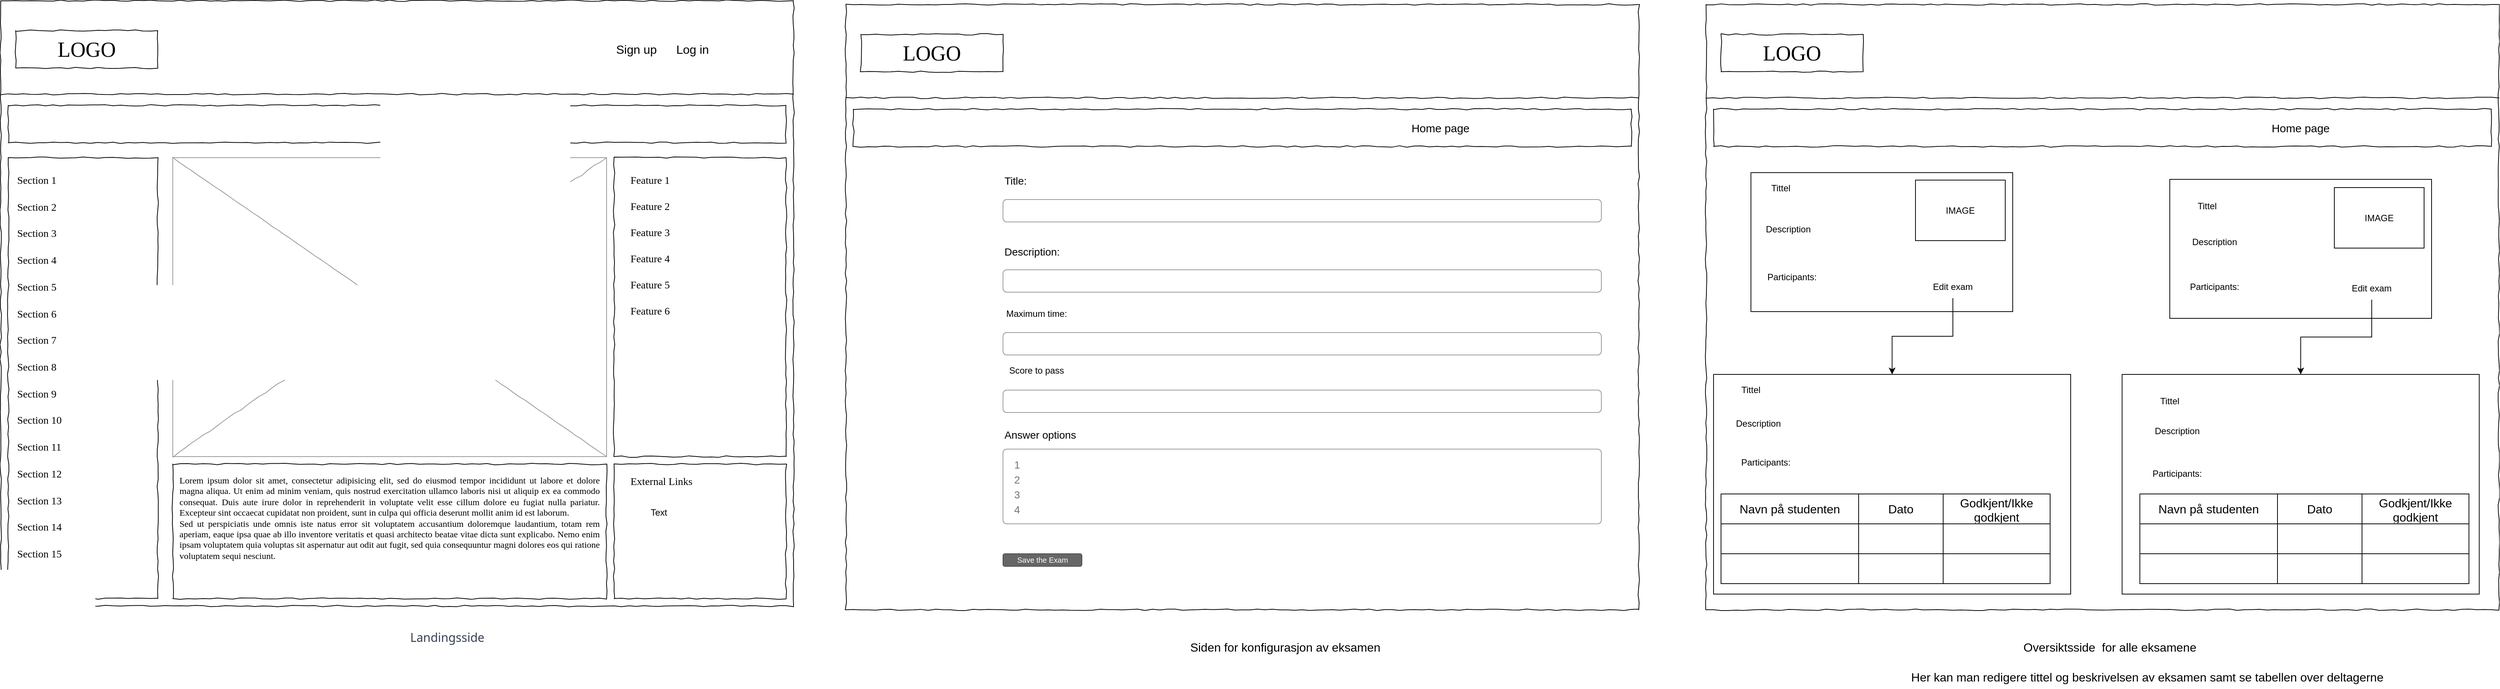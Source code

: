 <mxfile version="21.7.2" type="device">
  <diagram name="Page-1" id="03018318-947c-dd8e-b7a3-06fadd420f32">
    <mxGraphModel dx="2074" dy="1150" grid="1" gridSize="10" guides="1" tooltips="1" connect="1" arrows="1" fold="1" page="1" pageScale="1" pageWidth="1100" pageHeight="850" background="none" math="0" shadow="0">
      <root>
        <mxCell id="0" />
        <mxCell id="1" parent="0" />
        <mxCell id="677b7b8949515195-1" value="" style="whiteSpace=wrap;html=1;rounded=0;shadow=0;labelBackgroundColor=none;strokeColor=#000000;strokeWidth=1;fillColor=none;fontFamily=Verdana;fontSize=12;fontColor=#000000;align=center;comic=1;" parent="1" vertex="1">
          <mxGeometry x="20" y="20" width="1060" height="810" as="geometry" />
        </mxCell>
        <mxCell id="677b7b8949515195-2" value="LOGO" style="whiteSpace=wrap;html=1;rounded=0;shadow=0;labelBackgroundColor=none;strokeWidth=1;fontFamily=Verdana;fontSize=28;align=center;comic=1;" parent="1" vertex="1">
          <mxGeometry x="40" y="60" width="190" height="50" as="geometry" />
        </mxCell>
        <mxCell id="677b7b8949515195-8" value="" style="whiteSpace=wrap;html=1;rounded=0;shadow=0;labelBackgroundColor=none;strokeWidth=1;fillColor=none;fontFamily=Verdana;fontSize=12;align=center;comic=1;" parent="1" vertex="1">
          <mxGeometry x="30" y="230" width="200" height="590" as="geometry" />
        </mxCell>
        <mxCell id="677b7b8949515195-9" value="" style="line;strokeWidth=1;html=1;rounded=0;shadow=0;labelBackgroundColor=none;fillColor=none;fontFamily=Verdana;fontSize=14;fontColor=#000000;align=center;comic=1;" parent="1" vertex="1">
          <mxGeometry x="20" y="140" width="1060" height="10" as="geometry" />
        </mxCell>
        <mxCell id="677b7b8949515195-10" value="" style="whiteSpace=wrap;html=1;rounded=0;shadow=0;labelBackgroundColor=none;strokeWidth=1;fillColor=none;fontFamily=Verdana;fontSize=12;align=center;comic=1;" parent="1" vertex="1">
          <mxGeometry x="30" y="160" width="1040" height="50" as="geometry" />
        </mxCell>
        <mxCell id="677b7b8949515195-15" value="&lt;div style=&quot;text-align: justify&quot;&gt;&lt;span&gt;Lorem ipsum dolor sit amet, consectetur adipisicing elit, sed do eiusmod tempor incididunt ut labore et dolore magna aliqua. Ut enim ad minim veniam, quis nostrud exercitation ullamco laboris nisi ut aliquip ex ea commodo consequat. Duis aute irure dolor in reprehenderit in voluptate velit esse cillum dolore eu fugiat nulla pariatur. Excepteur sint occaecat cupidatat non proident, sunt in culpa qui officia deserunt mollit anim id est laborum.&lt;/span&gt;&lt;/div&gt;&lt;div style=&quot;text-align: justify&quot;&gt;&lt;span&gt;Sed ut perspiciatis unde omnis iste natus error sit voluptatem accusantium doloremque laudantium, totam rem aperiam, eaque ipsa quae ab illo inventore veritatis et quasi architecto beatae vitae dicta sunt explicabo. Nemo enim ipsam voluptatem quia voluptas sit aspernatur aut odit aut fugit, sed quia consequuntur magni dolores eos qui ratione voluptatem sequi nesciunt.&amp;nbsp;&lt;/span&gt;&lt;/div&gt;" style="whiteSpace=wrap;html=1;rounded=0;shadow=0;labelBackgroundColor=none;strokeWidth=1;fillColor=none;fontFamily=Verdana;fontSize=12;align=center;verticalAlign=top;spacing=10;comic=1;" parent="1" vertex="1">
          <mxGeometry x="250" y="640" width="580" height="180" as="geometry" />
        </mxCell>
        <mxCell id="677b7b8949515195-16" value="" style="verticalLabelPosition=bottom;shadow=0;dashed=0;align=center;html=1;verticalAlign=top;strokeWidth=1;shape=mxgraph.mockup.graphics.simpleIcon;strokeColor=#999999;rounded=0;labelBackgroundColor=none;fontFamily=Verdana;fontSize=14;fontColor=#000000;comic=1;" parent="1" vertex="1">
          <mxGeometry x="250" y="230" width="580" height="400" as="geometry" />
        </mxCell>
        <mxCell id="677b7b8949515195-25" value="" style="whiteSpace=wrap;html=1;rounded=0;shadow=0;labelBackgroundColor=none;strokeWidth=1;fillColor=none;fontFamily=Verdana;fontSize=12;align=center;comic=1;" parent="1" vertex="1">
          <mxGeometry x="840" y="230" width="230" height="400" as="geometry" />
        </mxCell>
        <mxCell id="677b7b8949515195-26" value="" style="whiteSpace=wrap;html=1;rounded=0;shadow=0;labelBackgroundColor=none;strokeWidth=1;fillColor=none;fontFamily=Verdana;fontSize=12;align=center;comic=1;" parent="1" vertex="1">
          <mxGeometry x="840" y="640" width="230" height="180" as="geometry" />
        </mxCell>
        <mxCell id="677b7b8949515195-27" value="Section 1" style="text;html=1;points=[];align=left;verticalAlign=top;spacingTop=-4;fontSize=14;fontFamily=Verdana" parent="1" vertex="1">
          <mxGeometry x="40" y="250" width="170" height="20" as="geometry" />
        </mxCell>
        <mxCell id="677b7b8949515195-28" value="Section 2" style="text;html=1;points=[];align=left;verticalAlign=top;spacingTop=-4;fontSize=14;fontFamily=Verdana" parent="1" vertex="1">
          <mxGeometry x="40" y="286" width="170" height="20" as="geometry" />
        </mxCell>
        <mxCell id="677b7b8949515195-29" value="Section 3" style="text;html=1;points=[];align=left;verticalAlign=top;spacingTop=-4;fontSize=14;fontFamily=Verdana" parent="1" vertex="1">
          <mxGeometry x="40" y="321" width="170" height="20" as="geometry" />
        </mxCell>
        <mxCell id="677b7b8949515195-30" value="Section 4" style="text;html=1;points=[];align=left;verticalAlign=top;spacingTop=-4;fontSize=14;fontFamily=Verdana" parent="1" vertex="1">
          <mxGeometry x="40" y="357" width="170" height="20" as="geometry" />
        </mxCell>
        <mxCell id="677b7b8949515195-31" value="Section 7" style="text;html=1;points=[];align=left;verticalAlign=top;spacingTop=-4;fontSize=14;fontFamily=Verdana" parent="1" vertex="1">
          <mxGeometry x="40" y="464" width="170" height="20" as="geometry" />
        </mxCell>
        <mxCell id="677b7b8949515195-32" value="Section 8" style="text;html=1;points=[];align=left;verticalAlign=top;spacingTop=-4;fontSize=14;fontFamily=Verdana" parent="1" vertex="1">
          <mxGeometry x="40" y="500" width="170" height="20" as="geometry" />
        </mxCell>
        <mxCell id="677b7b8949515195-33" value="Section 9" style="text;html=1;points=[];align=left;verticalAlign=top;spacingTop=-4;fontSize=14;fontFamily=Verdana" parent="1" vertex="1">
          <mxGeometry x="40" y="536" width="170" height="20" as="geometry" />
        </mxCell>
        <mxCell id="677b7b8949515195-34" value="Section 10" style="text;html=1;points=[];align=left;verticalAlign=top;spacingTop=-4;fontSize=14;fontFamily=Verdana" parent="1" vertex="1">
          <mxGeometry x="40" y="571" width="170" height="20" as="geometry" />
        </mxCell>
        <mxCell id="677b7b8949515195-35" value="Section 11" style="text;html=1;points=[];align=left;verticalAlign=top;spacingTop=-4;fontSize=14;fontFamily=Verdana" parent="1" vertex="1">
          <mxGeometry x="40" y="607" width="170" height="20" as="geometry" />
        </mxCell>
        <mxCell id="677b7b8949515195-36" value="Section 12" style="text;html=1;points=[];align=left;verticalAlign=top;spacingTop=-4;fontSize=14;fontFamily=Verdana" parent="1" vertex="1">
          <mxGeometry x="40" y="643" width="170" height="20" as="geometry" />
        </mxCell>
        <mxCell id="677b7b8949515195-37" value="Section 13" style="text;html=1;points=[];align=left;verticalAlign=top;spacingTop=-4;fontSize=14;fontFamily=Verdana" parent="1" vertex="1">
          <mxGeometry x="40" y="679" width="170" height="20" as="geometry" />
        </mxCell>
        <mxCell id="677b7b8949515195-38" value="Section 14" style="text;html=1;points=[];align=left;verticalAlign=top;spacingTop=-4;fontSize=14;fontFamily=Verdana" parent="1" vertex="1">
          <mxGeometry x="40" y="714" width="170" height="20" as="geometry" />
        </mxCell>
        <mxCell id="677b7b8949515195-39" value="Section 5" style="text;html=1;points=[];align=left;verticalAlign=top;spacingTop=-4;fontSize=14;fontFamily=Verdana" parent="1" vertex="1">
          <mxGeometry x="40" y="393" width="170" height="20" as="geometry" />
        </mxCell>
        <mxCell id="677b7b8949515195-40" value="Section 6" style="text;html=1;points=[];align=left;verticalAlign=top;spacingTop=-4;fontSize=14;fontFamily=Verdana" parent="1" vertex="1">
          <mxGeometry x="40" y="429" width="170" height="20" as="geometry" />
        </mxCell>
        <mxCell id="677b7b8949515195-41" value="Section 15" style="text;html=1;points=[];align=left;verticalAlign=top;spacingTop=-4;fontSize=14;fontFamily=Verdana" parent="1" vertex="1">
          <mxGeometry x="40" y="750" width="170" height="20" as="geometry" />
        </mxCell>
        <mxCell id="677b7b8949515195-42" value="External Links" style="text;html=1;points=[];align=left;verticalAlign=top;spacingTop=-4;fontSize=14;fontFamily=Verdana" parent="1" vertex="1">
          <mxGeometry x="860" y="653" width="170" height="20" as="geometry" />
        </mxCell>
        <mxCell id="677b7b8949515195-44" value="Feature 1" style="text;html=1;points=[];align=left;verticalAlign=top;spacingTop=-4;fontSize=14;fontFamily=Verdana" parent="1" vertex="1">
          <mxGeometry x="860" y="250" width="170" height="20" as="geometry" />
        </mxCell>
        <mxCell id="677b7b8949515195-45" value="Feature 2" style="text;html=1;points=[];align=left;verticalAlign=top;spacingTop=-4;fontSize=14;fontFamily=Verdana" parent="1" vertex="1">
          <mxGeometry x="860" y="285" width="170" height="20" as="geometry" />
        </mxCell>
        <mxCell id="677b7b8949515195-46" value="Feature 3" style="text;html=1;points=[];align=left;verticalAlign=top;spacingTop=-4;fontSize=14;fontFamily=Verdana" parent="1" vertex="1">
          <mxGeometry x="860" y="320" width="170" height="20" as="geometry" />
        </mxCell>
        <mxCell id="677b7b8949515195-47" value="Feature 4" style="text;html=1;points=[];align=left;verticalAlign=top;spacingTop=-4;fontSize=14;fontFamily=Verdana" parent="1" vertex="1">
          <mxGeometry x="860" y="355" width="170" height="20" as="geometry" />
        </mxCell>
        <mxCell id="677b7b8949515195-48" value="Feature 5" style="text;html=1;points=[];align=left;verticalAlign=top;spacingTop=-4;fontSize=14;fontFamily=Verdana" parent="1" vertex="1">
          <mxGeometry x="860" y="390" width="170" height="20" as="geometry" />
        </mxCell>
        <mxCell id="677b7b8949515195-49" value="Feature 6" style="text;html=1;points=[];align=left;verticalAlign=top;spacingTop=-4;fontSize=14;fontFamily=Verdana" parent="1" vertex="1">
          <mxGeometry x="860" y="425" width="170" height="20" as="geometry" />
        </mxCell>
        <mxCell id="7YMzg-Ai3-yY2ONn48l8-1" value="Sign up" style="text;strokeColor=none;align=center;fillColor=none;html=1;verticalAlign=middle;whiteSpace=wrap;rounded=0;fontSize=16;" parent="1" vertex="1">
          <mxGeometry x="840" y="70" width="60" height="30" as="geometry" />
        </mxCell>
        <mxCell id="7YMzg-Ai3-yY2ONn48l8-2" value="Log in" style="text;strokeColor=none;align=center;fillColor=none;html=1;verticalAlign=middle;whiteSpace=wrap;rounded=0;fontSize=16;" parent="1" vertex="1">
          <mxGeometry x="915" y="70" width="60" height="30" as="geometry" />
        </mxCell>
        <mxCell id="hh5NW8lkz_kvlpp58I3G-4" value="" style="whiteSpace=wrap;html=1;rounded=0;shadow=0;labelBackgroundColor=none;strokeColor=#000000;strokeWidth=1;fillColor=none;fontFamily=Verdana;fontSize=12;fontColor=#000000;align=center;comic=1;" vertex="1" parent="1">
          <mxGeometry x="1150" y="25" width="1060" height="810" as="geometry" />
        </mxCell>
        <mxCell id="hh5NW8lkz_kvlpp58I3G-5" value="LOGO" style="whiteSpace=wrap;html=1;rounded=0;shadow=0;labelBackgroundColor=none;strokeWidth=1;fontFamily=Verdana;fontSize=28;align=center;comic=1;" vertex="1" parent="1">
          <mxGeometry x="1170" y="65" width="190" height="50" as="geometry" />
        </mxCell>
        <mxCell id="hh5NW8lkz_kvlpp58I3G-7" value="" style="line;strokeWidth=1;html=1;rounded=0;shadow=0;labelBackgroundColor=none;fillColor=none;fontFamily=Verdana;fontSize=14;fontColor=#000000;align=center;comic=1;" vertex="1" parent="1">
          <mxGeometry x="1150" y="145" width="1060" height="10" as="geometry" />
        </mxCell>
        <mxCell id="hh5NW8lkz_kvlpp58I3G-8" value="" style="whiteSpace=wrap;html=1;rounded=0;shadow=0;labelBackgroundColor=none;strokeWidth=1;fillColor=none;fontFamily=Verdana;fontSize=12;align=center;comic=1;" vertex="1" parent="1">
          <mxGeometry x="1160" y="165" width="1040" height="50" as="geometry" />
        </mxCell>
        <mxCell id="hh5NW8lkz_kvlpp58I3G-37" value="&lt;font style=&quot;font-size: 15px;&quot;&gt;Home page&lt;/font&gt;" style="text;html=1;strokeColor=none;fillColor=none;align=center;verticalAlign=middle;whiteSpace=wrap;rounded=0;" vertex="1" parent="1">
          <mxGeometry x="1890" y="175" width="110" height="30" as="geometry" />
        </mxCell>
        <mxCell id="hh5NW8lkz_kvlpp58I3G-38" value="Title: " style="fillColor=none;strokeColor=none;align=left;fontSize=14;" vertex="1" parent="1">
          <mxGeometry x="1360" y="240" width="260" height="40" as="geometry" />
        </mxCell>
        <mxCell id="hh5NW8lkz_kvlpp58I3G-39" value="" style="html=1;shadow=0;dashed=0;shape=mxgraph.bootstrap.rrect;rSize=5;fillColor=none;strokeColor=#999999;align=left;spacing=15;fontSize=14;fontColor=#6C767D;" vertex="1" parent="1">
          <mxGeometry width="800" height="30" relative="1" as="geometry">
            <mxPoint x="1360" y="286" as="offset" />
          </mxGeometry>
        </mxCell>
        <mxCell id="hh5NW8lkz_kvlpp58I3G-40" value="Description:" style="fillColor=none;strokeColor=none;align=left;fontSize=14;" vertex="1" parent="1">
          <mxGeometry width="260" height="40" relative="1" as="geometry">
            <mxPoint x="1360" y="335" as="offset" />
          </mxGeometry>
        </mxCell>
        <mxCell id="hh5NW8lkz_kvlpp58I3G-41" value="" style="html=1;shadow=0;dashed=0;shape=mxgraph.bootstrap.rrect;rSize=5;fillColor=none;strokeColor=#999999;align=left;spacing=15;fontSize=14;fontColor=#6C767D;" vertex="1" parent="1">
          <mxGeometry width="800" height="30" relative="1" as="geometry">
            <mxPoint x="1360" y="380" as="offset" />
          </mxGeometry>
        </mxCell>
        <mxCell id="hh5NW8lkz_kvlpp58I3G-43" value="" style="html=1;shadow=0;dashed=0;shape=mxgraph.bootstrap.rrect;rSize=5;fillColor=none;strokeColor=#999999;align=left;spacing=15;fontSize=14;fontColor=#6C767D;" vertex="1" parent="1">
          <mxGeometry width="800" height="30" relative="1" as="geometry">
            <mxPoint x="1360" y="464" as="offset" />
          </mxGeometry>
        </mxCell>
        <mxCell id="hh5NW8lkz_kvlpp58I3G-54" value="Maximum time:" style="text;html=1;strokeColor=none;fillColor=none;align=center;verticalAlign=middle;whiteSpace=wrap;rounded=0;" vertex="1" parent="1">
          <mxGeometry x="1330" y="424" width="150" height="30" as="geometry" />
        </mxCell>
        <mxCell id="hh5NW8lkz_kvlpp58I3G-55" value="" style="html=1;shadow=0;dashed=0;shape=mxgraph.bootstrap.rrect;rSize=5;fillColor=none;strokeColor=#999999;align=left;spacing=15;fontSize=14;fontColor=#6C767D;" vertex="1" parent="1">
          <mxGeometry x="1360" y="541" width="800" height="30" as="geometry" />
        </mxCell>
        <mxCell id="hh5NW8lkz_kvlpp58I3G-56" value="Score to pass" style="text;html=1;strokeColor=none;fillColor=none;align=center;verticalAlign=middle;whiteSpace=wrap;rounded=0;" vertex="1" parent="1">
          <mxGeometry x="1360" y="500" width="90" height="30" as="geometry" />
        </mxCell>
        <mxCell id="hh5NW8lkz_kvlpp58I3G-66" value="Answer options" style="fillColor=none;strokeColor=none;align=left;fontSize=14;" vertex="1" parent="1">
          <mxGeometry width="260" height="40" relative="1" as="geometry">
            <mxPoint x="1360" y="580" as="offset" />
          </mxGeometry>
        </mxCell>
        <mxCell id="hh5NW8lkz_kvlpp58I3G-67" value="" style="html=1;shadow=0;dashed=0;shape=mxgraph.bootstrap.rrect;rSize=5;fillColor=none;strokeColor=#999999;align=left;spacing=15;fontSize=14;fontColor=#6C767D;" vertex="1" parent="1">
          <mxGeometry width="800" height="100" relative="1" as="geometry">
            <mxPoint x="1360" y="620" as="offset" />
          </mxGeometry>
        </mxCell>
        <mxCell id="hh5NW8lkz_kvlpp58I3G-72" value="1" style="fillColor=none;strokeColor=none;align=left;spacing=15;fontSize=14;fontColor=#6C767D;" vertex="1" parent="hh5NW8lkz_kvlpp58I3G-67">
          <mxGeometry width="780" height="20" relative="1" as="geometry">
            <mxPoint y="10" as="offset" />
          </mxGeometry>
        </mxCell>
        <mxCell id="hh5NW8lkz_kvlpp58I3G-73" value="2" style="fillColor=none;strokeColor=none;align=left;spacing=15;fontSize=14;fontColor=#6C767D;" vertex="1" parent="hh5NW8lkz_kvlpp58I3G-67">
          <mxGeometry width="780" height="20" relative="1" as="geometry">
            <mxPoint y="30" as="offset" />
          </mxGeometry>
        </mxCell>
        <mxCell id="hh5NW8lkz_kvlpp58I3G-74" value="3" style="fillColor=none;strokeColor=none;align=left;spacing=15;fontSize=14;fontColor=#6C767D;" vertex="1" parent="hh5NW8lkz_kvlpp58I3G-67">
          <mxGeometry width="780" height="20" relative="1" as="geometry">
            <mxPoint y="50" as="offset" />
          </mxGeometry>
        </mxCell>
        <mxCell id="hh5NW8lkz_kvlpp58I3G-75" value="4" style="fillColor=none;strokeColor=none;align=left;spacing=15;fontSize=14;fontColor=#6C767D;" vertex="1" parent="hh5NW8lkz_kvlpp58I3G-67">
          <mxGeometry width="780" height="20" relative="1" as="geometry">
            <mxPoint y="70" as="offset" />
          </mxGeometry>
        </mxCell>
        <mxCell id="hh5NW8lkz_kvlpp58I3G-79" value="Save the Exam" style="rounded=1;html=1;shadow=0;dashed=0;whiteSpace=wrap;fontSize=10;fillColor=#666666;align=center;strokeColor=#4D4D4D;fontColor=#ffffff;" vertex="1" parent="1">
          <mxGeometry x="1360" y="760" width="105.5" height="16.88" as="geometry" />
        </mxCell>
        <mxCell id="hh5NW8lkz_kvlpp58I3G-80" value="" style="whiteSpace=wrap;html=1;rounded=0;shadow=0;labelBackgroundColor=none;strokeColor=#000000;strokeWidth=1;fillColor=none;fontFamily=Verdana;fontSize=12;fontColor=#000000;align=center;comic=1;" vertex="1" parent="1">
          <mxGeometry x="2300" y="25" width="1060" height="810" as="geometry" />
        </mxCell>
        <mxCell id="hh5NW8lkz_kvlpp58I3G-81" value="LOGO" style="whiteSpace=wrap;html=1;rounded=0;shadow=0;labelBackgroundColor=none;strokeWidth=1;fontFamily=Verdana;fontSize=28;align=center;comic=1;" vertex="1" parent="1">
          <mxGeometry x="2320" y="65" width="190" height="50" as="geometry" />
        </mxCell>
        <mxCell id="hh5NW8lkz_kvlpp58I3G-82" value="" style="line;strokeWidth=1;html=1;rounded=0;shadow=0;labelBackgroundColor=none;fillColor=none;fontFamily=Verdana;fontSize=14;fontColor=#000000;align=center;comic=1;" vertex="1" parent="1">
          <mxGeometry x="2300" y="145" width="1060" height="10" as="geometry" />
        </mxCell>
        <mxCell id="hh5NW8lkz_kvlpp58I3G-83" value="" style="whiteSpace=wrap;html=1;rounded=0;shadow=0;labelBackgroundColor=none;strokeWidth=1;fillColor=none;fontFamily=Verdana;fontSize=12;align=center;comic=1;" vertex="1" parent="1">
          <mxGeometry x="2310" y="165" width="1040" height="50" as="geometry" />
        </mxCell>
        <mxCell id="hh5NW8lkz_kvlpp58I3G-84" value="&lt;font style=&quot;font-size: 15px;&quot;&gt;Home page&lt;/font&gt;" style="text;html=1;strokeColor=none;fillColor=none;align=center;verticalAlign=middle;whiteSpace=wrap;rounded=0;" vertex="1" parent="1">
          <mxGeometry x="3040" y="175" width="110" height="30" as="geometry" />
        </mxCell>
        <mxCell id="hh5NW8lkz_kvlpp58I3G-100" value="" style="rounded=0;whiteSpace=wrap;html=1;" vertex="1" parent="1">
          <mxGeometry x="2360" y="250" width="350" height="186" as="geometry" />
        </mxCell>
        <mxCell id="hh5NW8lkz_kvlpp58I3G-102" value="Tittel" style="text;html=1;strokeColor=none;fillColor=none;align=center;verticalAlign=middle;whiteSpace=wrap;rounded=0;" vertex="1" parent="1">
          <mxGeometry x="2370" y="256" width="60" height="30" as="geometry" />
        </mxCell>
        <mxCell id="hh5NW8lkz_kvlpp58I3G-104" value="Text" style="text;html=1;strokeColor=none;fillColor=none;align=center;verticalAlign=middle;whiteSpace=wrap;rounded=0;" vertex="1" parent="1">
          <mxGeometry x="870" y="690" width="60" height="30" as="geometry" />
        </mxCell>
        <mxCell id="hh5NW8lkz_kvlpp58I3G-105" value="&lt;br&gt;&lt;span style=&quot;color: rgb(55, 65, 81); font-family: ui-sans-serif, system-ui, -apple-system, BlinkMacSystemFont, &amp;quot;Segoe UI&amp;quot;, Roboto, &amp;quot;Helvetica Neue&amp;quot;, Arial, &amp;quot;Noto Sans&amp;quot;, sans-serif, &amp;quot;Apple Color Emoji&amp;quot;, &amp;quot;Segoe UI Emoji&amp;quot;, &amp;quot;Segoe UI Symbol&amp;quot;, &amp;quot;Noto Color Emoji&amp;quot;; font-size: 16px; font-style: normal; font-variant-ligatures: normal; font-variant-caps: normal; font-weight: 400; letter-spacing: normal; orphans: 2; text-align: start; text-indent: 0px; text-transform: none; widows: 2; word-spacing: 0px; -webkit-text-stroke-width: 0px; text-decoration-thickness: initial; text-decoration-style: initial; text-decoration-color: initial; float: none; display: inline !important;&quot;&gt;&lt;span&gt;&amp;nbsp;L&lt;/span&gt;andingsside&lt;/span&gt;&lt;br&gt;" style="text;html=1;strokeColor=none;fillColor=none;align=center;verticalAlign=middle;whiteSpace=wrap;rounded=0;strokeWidth=0;" vertex="1" parent="1">
          <mxGeometry x="540" y="850" width="150" height="30" as="geometry" />
        </mxCell>
        <mxCell id="hh5NW8lkz_kvlpp58I3G-106" style="edgeStyle=orthogonalEdgeStyle;rounded=0;orthogonalLoop=1;jettySize=auto;html=1;exitX=0.5;exitY=1;exitDx=0;exitDy=0;" edge="1" parent="1" source="hh5NW8lkz_kvlpp58I3G-105" target="hh5NW8lkz_kvlpp58I3G-105">
          <mxGeometry relative="1" as="geometry" />
        </mxCell>
        <mxCell id="hh5NW8lkz_kvlpp58I3G-107" value="&lt;font style=&quot;font-size: 16px;&quot;&gt;Siden for&amp;nbsp;konfigurasjon av eksamen&lt;/font&gt;" style="text;html=1;strokeColor=none;fillColor=none;align=center;verticalAlign=middle;whiteSpace=wrap;rounded=0;strokeWidth=0;" vertex="1" parent="1">
          <mxGeometry x="1605" y="870" width="265" height="30" as="geometry" />
        </mxCell>
        <mxCell id="hh5NW8lkz_kvlpp58I3G-108" value="IMAGE" style="rounded=0;whiteSpace=wrap;html=1;" vertex="1" parent="1">
          <mxGeometry x="2580" y="260" width="120" height="81" as="geometry" />
        </mxCell>
        <mxCell id="hh5NW8lkz_kvlpp58I3G-109" value="&lt;font style=&quot;font-size: 16px;&quot;&gt;Oversiktsside&amp;nbsp; for alle eksamene&lt;br&gt;&lt;br&gt;&lt;/font&gt;" style="text;html=1;strokeColor=none;fillColor=none;align=center;verticalAlign=middle;whiteSpace=wrap;rounded=0;" vertex="1" parent="1">
          <mxGeometry x="2720" y="880" width="240" height="30" as="geometry" />
        </mxCell>
        <mxCell id="hh5NW8lkz_kvlpp58I3G-110" value="Description" style="text;html=1;strokeColor=none;fillColor=none;align=center;verticalAlign=middle;whiteSpace=wrap;rounded=0;" vertex="1" parent="1">
          <mxGeometry x="2370" y="311" width="80" height="30" as="geometry" />
        </mxCell>
        <mxCell id="hh5NW8lkz_kvlpp58I3G-111" value="Participants:" style="text;html=1;strokeColor=none;fillColor=none;align=center;verticalAlign=middle;whiteSpace=wrap;rounded=0;" vertex="1" parent="1">
          <mxGeometry x="2375" y="375" width="80" height="30" as="geometry" />
        </mxCell>
        <mxCell id="hh5NW8lkz_kvlpp58I3G-113" value="" style="rounded=0;whiteSpace=wrap;html=1;" vertex="1" parent="1">
          <mxGeometry x="2920" y="259" width="350" height="186" as="geometry" />
        </mxCell>
        <mxCell id="hh5NW8lkz_kvlpp58I3G-114" value="IMAGE" style="rounded=0;whiteSpace=wrap;html=1;" vertex="1" parent="1">
          <mxGeometry x="3140" y="270" width="120" height="81" as="geometry" />
        </mxCell>
        <mxCell id="hh5NW8lkz_kvlpp58I3G-115" value="Tittel" style="text;html=1;strokeColor=none;fillColor=none;align=center;verticalAlign=middle;whiteSpace=wrap;rounded=0;" vertex="1" parent="1">
          <mxGeometry x="2940" y="280" width="60" height="30" as="geometry" />
        </mxCell>
        <mxCell id="hh5NW8lkz_kvlpp58I3G-116" value="Description" style="text;html=1;strokeColor=none;fillColor=none;align=center;verticalAlign=middle;whiteSpace=wrap;rounded=0;" vertex="1" parent="1">
          <mxGeometry x="2940" y="328" width="80" height="30" as="geometry" />
        </mxCell>
        <mxCell id="hh5NW8lkz_kvlpp58I3G-117" value="Participants:" style="text;html=1;strokeColor=none;fillColor=none;align=center;verticalAlign=middle;whiteSpace=wrap;rounded=0;" vertex="1" parent="1">
          <mxGeometry x="2940" y="388" width="80" height="30" as="geometry" />
        </mxCell>
        <mxCell id="hh5NW8lkz_kvlpp58I3G-122" style="edgeStyle=orthogonalEdgeStyle;rounded=0;orthogonalLoop=1;jettySize=auto;html=1;" edge="1" parent="1" source="hh5NW8lkz_kvlpp58I3G-118" target="hh5NW8lkz_kvlpp58I3G-121">
          <mxGeometry relative="1" as="geometry" />
        </mxCell>
        <mxCell id="hh5NW8lkz_kvlpp58I3G-118" value="Edit exam" style="text;html=1;strokeColor=none;fillColor=none;align=center;verticalAlign=middle;whiteSpace=wrap;rounded=0;" vertex="1" parent="1">
          <mxGeometry x="2560" y="387" width="140" height="31" as="geometry" />
        </mxCell>
        <mxCell id="hh5NW8lkz_kvlpp58I3G-142" style="edgeStyle=orthogonalEdgeStyle;rounded=0;orthogonalLoop=1;jettySize=auto;html=1;" edge="1" parent="1" source="hh5NW8lkz_kvlpp58I3G-119" target="hh5NW8lkz_kvlpp58I3G-141">
          <mxGeometry relative="1" as="geometry" />
        </mxCell>
        <mxCell id="hh5NW8lkz_kvlpp58I3G-119" value="Edit exam" style="text;html=1;strokeColor=none;fillColor=none;align=center;verticalAlign=middle;whiteSpace=wrap;rounded=0;" vertex="1" parent="1">
          <mxGeometry x="3120" y="390" width="140" height="30" as="geometry" />
        </mxCell>
        <mxCell id="hh5NW8lkz_kvlpp58I3G-121" value="" style="rounded=0;whiteSpace=wrap;html=1;" vertex="1" parent="1">
          <mxGeometry x="2310" y="520" width="477.5" height="294" as="geometry" />
        </mxCell>
        <mxCell id="hh5NW8lkz_kvlpp58I3G-123" value="Tittel" style="text;html=1;strokeColor=none;fillColor=none;align=center;verticalAlign=middle;whiteSpace=wrap;rounded=0;" vertex="1" parent="1">
          <mxGeometry x="2330" y="526" width="60" height="30" as="geometry" />
        </mxCell>
        <mxCell id="hh5NW8lkz_kvlpp58I3G-125" value="Description" style="text;html=1;strokeColor=none;fillColor=none;align=center;verticalAlign=middle;whiteSpace=wrap;rounded=0;" vertex="1" parent="1">
          <mxGeometry x="2330" y="571" width="80" height="30" as="geometry" />
        </mxCell>
        <mxCell id="hh5NW8lkz_kvlpp58I3G-126" value="Participants:" style="text;html=1;strokeColor=none;fillColor=none;align=center;verticalAlign=middle;whiteSpace=wrap;rounded=0;" vertex="1" parent="1">
          <mxGeometry x="2340" y="623" width="80" height="30" as="geometry" />
        </mxCell>
        <mxCell id="hh5NW8lkz_kvlpp58I3G-127" value="" style="shape=table;startSize=0;container=1;collapsible=0;childLayout=tableLayout;fontSize=16;" vertex="1" parent="1">
          <mxGeometry x="2320" y="680" width="440" height="120" as="geometry" />
        </mxCell>
        <mxCell id="hh5NW8lkz_kvlpp58I3G-128" value="" style="shape=tableRow;horizontal=0;startSize=0;swimlaneHead=0;swimlaneBody=0;strokeColor=inherit;top=0;left=0;bottom=0;right=0;collapsible=0;dropTarget=0;fillColor=none;points=[[0,0.5],[1,0.5]];portConstraint=eastwest;fontSize=16;" vertex="1" parent="hh5NW8lkz_kvlpp58I3G-127">
          <mxGeometry width="440" height="40" as="geometry" />
        </mxCell>
        <mxCell id="hh5NW8lkz_kvlpp58I3G-129" value="Navn på studenten" style="shape=partialRectangle;html=1;whiteSpace=wrap;connectable=0;strokeColor=inherit;overflow=hidden;fillColor=none;top=0;left=0;bottom=0;right=0;pointerEvents=1;fontSize=16;" vertex="1" parent="hh5NW8lkz_kvlpp58I3G-128">
          <mxGeometry width="184" height="40" as="geometry">
            <mxRectangle width="184" height="40" as="alternateBounds" />
          </mxGeometry>
        </mxCell>
        <mxCell id="hh5NW8lkz_kvlpp58I3G-130" value="Dato" style="shape=partialRectangle;html=1;whiteSpace=wrap;connectable=0;strokeColor=inherit;overflow=hidden;fillColor=none;top=0;left=0;bottom=0;right=0;pointerEvents=1;fontSize=16;" vertex="1" parent="hh5NW8lkz_kvlpp58I3G-128">
          <mxGeometry x="184" width="113" height="40" as="geometry">
            <mxRectangle width="113" height="40" as="alternateBounds" />
          </mxGeometry>
        </mxCell>
        <mxCell id="hh5NW8lkz_kvlpp58I3G-131" value="Godkjent/Ikke godkjent" style="shape=partialRectangle;html=1;whiteSpace=wrap;connectable=0;strokeColor=inherit;overflow=hidden;fillColor=none;top=0;left=0;bottom=0;right=0;pointerEvents=1;fontSize=16;" vertex="1" parent="hh5NW8lkz_kvlpp58I3G-128">
          <mxGeometry x="297" width="143" height="40" as="geometry">
            <mxRectangle width="143" height="40" as="alternateBounds" />
          </mxGeometry>
        </mxCell>
        <mxCell id="hh5NW8lkz_kvlpp58I3G-132" value="" style="shape=tableRow;horizontal=0;startSize=0;swimlaneHead=0;swimlaneBody=0;strokeColor=inherit;top=0;left=0;bottom=0;right=0;collapsible=0;dropTarget=0;fillColor=none;points=[[0,0.5],[1,0.5]];portConstraint=eastwest;fontSize=16;" vertex="1" parent="hh5NW8lkz_kvlpp58I3G-127">
          <mxGeometry y="40" width="440" height="40" as="geometry" />
        </mxCell>
        <mxCell id="hh5NW8lkz_kvlpp58I3G-133" value="" style="shape=partialRectangle;html=1;whiteSpace=wrap;connectable=0;strokeColor=inherit;overflow=hidden;fillColor=none;top=0;left=0;bottom=0;right=0;pointerEvents=1;fontSize=16;" vertex="1" parent="hh5NW8lkz_kvlpp58I3G-132">
          <mxGeometry width="184" height="40" as="geometry">
            <mxRectangle width="184" height="40" as="alternateBounds" />
          </mxGeometry>
        </mxCell>
        <mxCell id="hh5NW8lkz_kvlpp58I3G-134" value="" style="shape=partialRectangle;html=1;whiteSpace=wrap;connectable=0;strokeColor=inherit;overflow=hidden;fillColor=none;top=0;left=0;bottom=0;right=0;pointerEvents=1;fontSize=16;" vertex="1" parent="hh5NW8lkz_kvlpp58I3G-132">
          <mxGeometry x="184" width="113" height="40" as="geometry">
            <mxRectangle width="113" height="40" as="alternateBounds" />
          </mxGeometry>
        </mxCell>
        <mxCell id="hh5NW8lkz_kvlpp58I3G-135" value="" style="shape=partialRectangle;html=1;whiteSpace=wrap;connectable=0;strokeColor=inherit;overflow=hidden;fillColor=none;top=0;left=0;bottom=0;right=0;pointerEvents=1;fontSize=16;" vertex="1" parent="hh5NW8lkz_kvlpp58I3G-132">
          <mxGeometry x="297" width="143" height="40" as="geometry">
            <mxRectangle width="143" height="40" as="alternateBounds" />
          </mxGeometry>
        </mxCell>
        <mxCell id="hh5NW8lkz_kvlpp58I3G-136" value="" style="shape=tableRow;horizontal=0;startSize=0;swimlaneHead=0;swimlaneBody=0;strokeColor=inherit;top=0;left=0;bottom=0;right=0;collapsible=0;dropTarget=0;fillColor=none;points=[[0,0.5],[1,0.5]];portConstraint=eastwest;fontSize=16;" vertex="1" parent="hh5NW8lkz_kvlpp58I3G-127">
          <mxGeometry y="80" width="440" height="40" as="geometry" />
        </mxCell>
        <mxCell id="hh5NW8lkz_kvlpp58I3G-137" value="" style="shape=partialRectangle;html=1;whiteSpace=wrap;connectable=0;strokeColor=inherit;overflow=hidden;fillColor=none;top=0;left=0;bottom=0;right=0;pointerEvents=1;fontSize=16;" vertex="1" parent="hh5NW8lkz_kvlpp58I3G-136">
          <mxGeometry width="184" height="40" as="geometry">
            <mxRectangle width="184" height="40" as="alternateBounds" />
          </mxGeometry>
        </mxCell>
        <mxCell id="hh5NW8lkz_kvlpp58I3G-138" value="" style="shape=partialRectangle;html=1;whiteSpace=wrap;connectable=0;strokeColor=inherit;overflow=hidden;fillColor=none;top=0;left=0;bottom=0;right=0;pointerEvents=1;fontSize=16;" vertex="1" parent="hh5NW8lkz_kvlpp58I3G-136">
          <mxGeometry x="184" width="113" height="40" as="geometry">
            <mxRectangle width="113" height="40" as="alternateBounds" />
          </mxGeometry>
        </mxCell>
        <mxCell id="hh5NW8lkz_kvlpp58I3G-139" value="" style="shape=partialRectangle;html=1;whiteSpace=wrap;connectable=0;strokeColor=inherit;overflow=hidden;fillColor=none;top=0;left=0;bottom=0;right=0;pointerEvents=1;fontSize=16;" vertex="1" parent="hh5NW8lkz_kvlpp58I3G-136">
          <mxGeometry x="297" width="143" height="40" as="geometry">
            <mxRectangle width="143" height="40" as="alternateBounds" />
          </mxGeometry>
        </mxCell>
        <mxCell id="hh5NW8lkz_kvlpp58I3G-141" value="" style="rounded=0;whiteSpace=wrap;html=1;" vertex="1" parent="1">
          <mxGeometry x="2856.25" y="520" width="477.5" height="294" as="geometry" />
        </mxCell>
        <mxCell id="hh5NW8lkz_kvlpp58I3G-143" value="Tittel" style="text;html=1;strokeColor=none;fillColor=none;align=center;verticalAlign=middle;whiteSpace=wrap;rounded=0;" vertex="1" parent="1">
          <mxGeometry x="2890" y="541" width="60" height="30" as="geometry" />
        </mxCell>
        <mxCell id="hh5NW8lkz_kvlpp58I3G-144" value="Description" style="text;html=1;strokeColor=none;fillColor=none;align=center;verticalAlign=middle;whiteSpace=wrap;rounded=0;" vertex="1" parent="1">
          <mxGeometry x="2890" y="581" width="80" height="30" as="geometry" />
        </mxCell>
        <mxCell id="hh5NW8lkz_kvlpp58I3G-145" value="Participants:" style="text;html=1;strokeColor=none;fillColor=none;align=center;verticalAlign=middle;whiteSpace=wrap;rounded=0;" vertex="1" parent="1">
          <mxGeometry x="2890" y="638" width="80" height="30" as="geometry" />
        </mxCell>
        <mxCell id="hh5NW8lkz_kvlpp58I3G-146" value="" style="shape=table;startSize=0;container=1;collapsible=0;childLayout=tableLayout;fontSize=16;" vertex="1" parent="1">
          <mxGeometry x="2880" y="680" width="440" height="120" as="geometry" />
        </mxCell>
        <mxCell id="hh5NW8lkz_kvlpp58I3G-147" value="" style="shape=tableRow;horizontal=0;startSize=0;swimlaneHead=0;swimlaneBody=0;strokeColor=inherit;top=0;left=0;bottom=0;right=0;collapsible=0;dropTarget=0;fillColor=none;points=[[0,0.5],[1,0.5]];portConstraint=eastwest;fontSize=16;" vertex="1" parent="hh5NW8lkz_kvlpp58I3G-146">
          <mxGeometry width="440" height="40" as="geometry" />
        </mxCell>
        <mxCell id="hh5NW8lkz_kvlpp58I3G-148" value="Navn på studenten" style="shape=partialRectangle;html=1;whiteSpace=wrap;connectable=0;strokeColor=inherit;overflow=hidden;fillColor=none;top=0;left=0;bottom=0;right=0;pointerEvents=1;fontSize=16;" vertex="1" parent="hh5NW8lkz_kvlpp58I3G-147">
          <mxGeometry width="184" height="40" as="geometry">
            <mxRectangle width="184" height="40" as="alternateBounds" />
          </mxGeometry>
        </mxCell>
        <mxCell id="hh5NW8lkz_kvlpp58I3G-149" value="Dato" style="shape=partialRectangle;html=1;whiteSpace=wrap;connectable=0;strokeColor=inherit;overflow=hidden;fillColor=none;top=0;left=0;bottom=0;right=0;pointerEvents=1;fontSize=16;" vertex="1" parent="hh5NW8lkz_kvlpp58I3G-147">
          <mxGeometry x="184" width="113" height="40" as="geometry">
            <mxRectangle width="113" height="40" as="alternateBounds" />
          </mxGeometry>
        </mxCell>
        <mxCell id="hh5NW8lkz_kvlpp58I3G-150" value="Godkjent/Ikke godkjent" style="shape=partialRectangle;html=1;whiteSpace=wrap;connectable=0;strokeColor=inherit;overflow=hidden;fillColor=none;top=0;left=0;bottom=0;right=0;pointerEvents=1;fontSize=16;" vertex="1" parent="hh5NW8lkz_kvlpp58I3G-147">
          <mxGeometry x="297" width="143" height="40" as="geometry">
            <mxRectangle width="143" height="40" as="alternateBounds" />
          </mxGeometry>
        </mxCell>
        <mxCell id="hh5NW8lkz_kvlpp58I3G-151" value="" style="shape=tableRow;horizontal=0;startSize=0;swimlaneHead=0;swimlaneBody=0;strokeColor=inherit;top=0;left=0;bottom=0;right=0;collapsible=0;dropTarget=0;fillColor=none;points=[[0,0.5],[1,0.5]];portConstraint=eastwest;fontSize=16;" vertex="1" parent="hh5NW8lkz_kvlpp58I3G-146">
          <mxGeometry y="40" width="440" height="40" as="geometry" />
        </mxCell>
        <mxCell id="hh5NW8lkz_kvlpp58I3G-152" value="" style="shape=partialRectangle;html=1;whiteSpace=wrap;connectable=0;strokeColor=inherit;overflow=hidden;fillColor=none;top=0;left=0;bottom=0;right=0;pointerEvents=1;fontSize=16;" vertex="1" parent="hh5NW8lkz_kvlpp58I3G-151">
          <mxGeometry width="184" height="40" as="geometry">
            <mxRectangle width="184" height="40" as="alternateBounds" />
          </mxGeometry>
        </mxCell>
        <mxCell id="hh5NW8lkz_kvlpp58I3G-153" value="" style="shape=partialRectangle;html=1;whiteSpace=wrap;connectable=0;strokeColor=inherit;overflow=hidden;fillColor=none;top=0;left=0;bottom=0;right=0;pointerEvents=1;fontSize=16;" vertex="1" parent="hh5NW8lkz_kvlpp58I3G-151">
          <mxGeometry x="184" width="113" height="40" as="geometry">
            <mxRectangle width="113" height="40" as="alternateBounds" />
          </mxGeometry>
        </mxCell>
        <mxCell id="hh5NW8lkz_kvlpp58I3G-154" value="" style="shape=partialRectangle;html=1;whiteSpace=wrap;connectable=0;strokeColor=inherit;overflow=hidden;fillColor=none;top=0;left=0;bottom=0;right=0;pointerEvents=1;fontSize=16;" vertex="1" parent="hh5NW8lkz_kvlpp58I3G-151">
          <mxGeometry x="297" width="143" height="40" as="geometry">
            <mxRectangle width="143" height="40" as="alternateBounds" />
          </mxGeometry>
        </mxCell>
        <mxCell id="hh5NW8lkz_kvlpp58I3G-155" value="" style="shape=tableRow;horizontal=0;startSize=0;swimlaneHead=0;swimlaneBody=0;strokeColor=inherit;top=0;left=0;bottom=0;right=0;collapsible=0;dropTarget=0;fillColor=none;points=[[0,0.5],[1,0.5]];portConstraint=eastwest;fontSize=16;" vertex="1" parent="hh5NW8lkz_kvlpp58I3G-146">
          <mxGeometry y="80" width="440" height="40" as="geometry" />
        </mxCell>
        <mxCell id="hh5NW8lkz_kvlpp58I3G-156" value="" style="shape=partialRectangle;html=1;whiteSpace=wrap;connectable=0;strokeColor=inherit;overflow=hidden;fillColor=none;top=0;left=0;bottom=0;right=0;pointerEvents=1;fontSize=16;" vertex="1" parent="hh5NW8lkz_kvlpp58I3G-155">
          <mxGeometry width="184" height="40" as="geometry">
            <mxRectangle width="184" height="40" as="alternateBounds" />
          </mxGeometry>
        </mxCell>
        <mxCell id="hh5NW8lkz_kvlpp58I3G-157" value="" style="shape=partialRectangle;html=1;whiteSpace=wrap;connectable=0;strokeColor=inherit;overflow=hidden;fillColor=none;top=0;left=0;bottom=0;right=0;pointerEvents=1;fontSize=16;" vertex="1" parent="hh5NW8lkz_kvlpp58I3G-155">
          <mxGeometry x="184" width="113" height="40" as="geometry">
            <mxRectangle width="113" height="40" as="alternateBounds" />
          </mxGeometry>
        </mxCell>
        <mxCell id="hh5NW8lkz_kvlpp58I3G-158" value="" style="shape=partialRectangle;html=1;whiteSpace=wrap;connectable=0;strokeColor=inherit;overflow=hidden;fillColor=none;top=0;left=0;bottom=0;right=0;pointerEvents=1;fontSize=16;" vertex="1" parent="hh5NW8lkz_kvlpp58I3G-155">
          <mxGeometry x="297" width="143" height="40" as="geometry">
            <mxRectangle width="143" height="40" as="alternateBounds" />
          </mxGeometry>
        </mxCell>
        <mxCell id="hh5NW8lkz_kvlpp58I3G-159" value="&lt;font style=&quot;font-size: 16px;&quot;&gt;Her kan man redigere tittel og beskrivelsen av eksamen samt se tabellen over deltagerne&lt;/font&gt;" style="text;html=1;strokeColor=none;fillColor=none;align=center;verticalAlign=middle;whiteSpace=wrap;rounded=0;" vertex="1" parent="1">
          <mxGeometry x="2480" y="910" width="820" height="30" as="geometry" />
        </mxCell>
      </root>
    </mxGraphModel>
  </diagram>
</mxfile>
